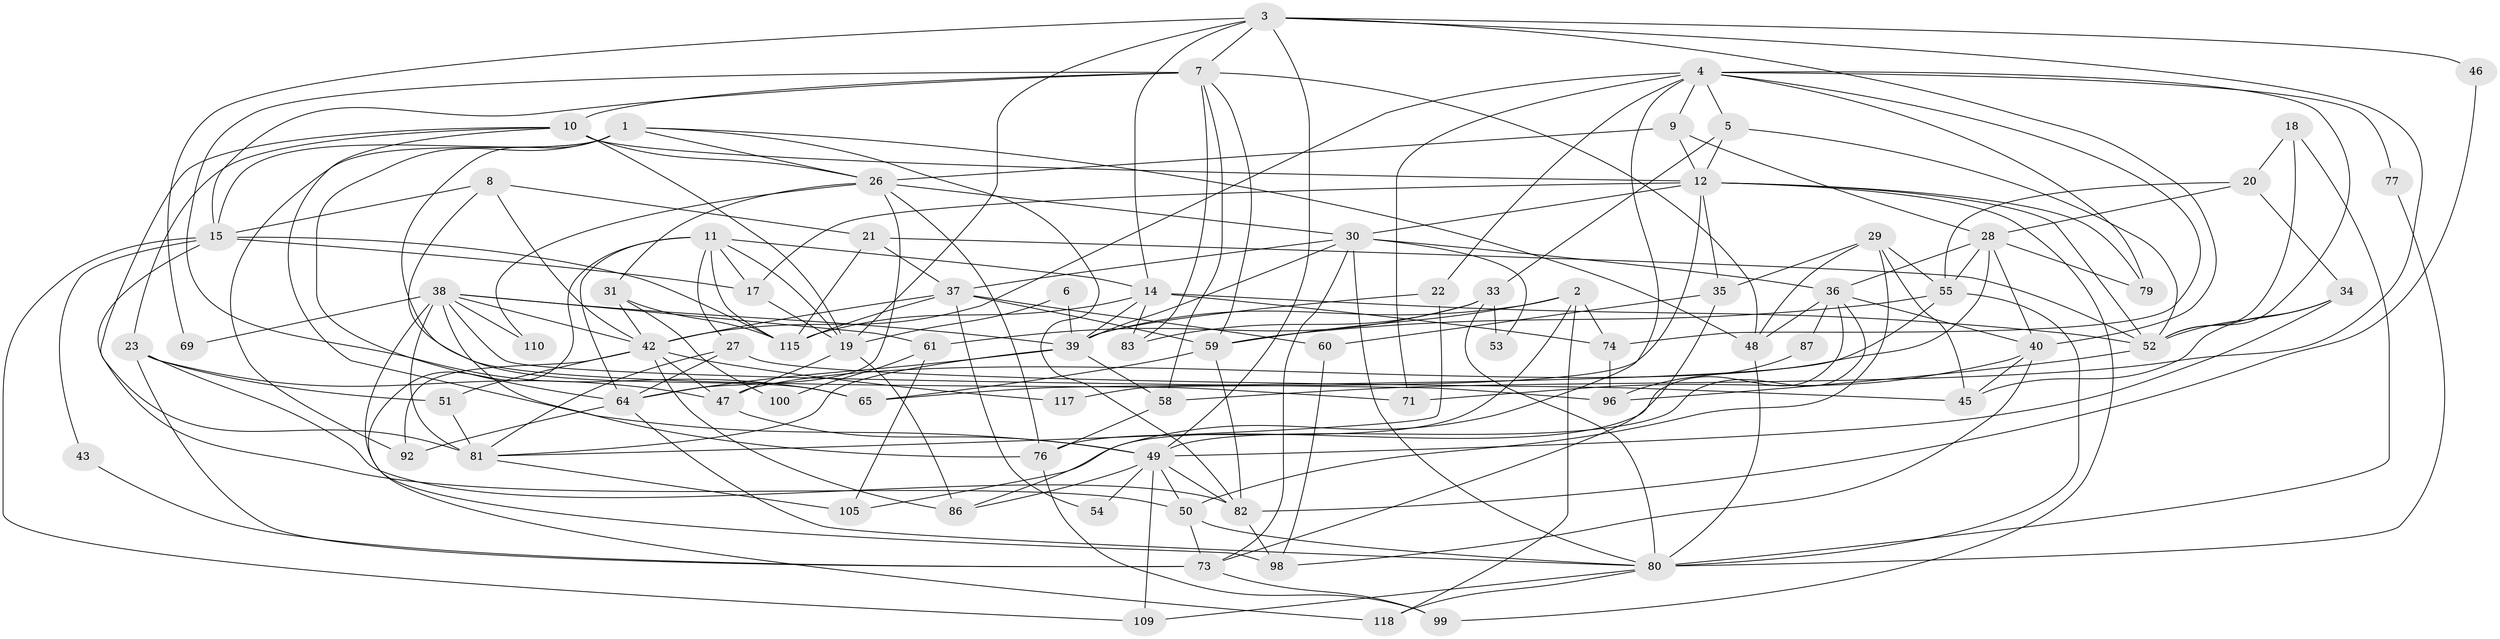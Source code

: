 // original degree distribution, {6: 0.09917355371900827, 2: 0.15702479338842976, 8: 0.008264462809917356, 4: 0.2231404958677686, 5: 0.1652892561983471, 7: 0.06611570247933884, 3: 0.2809917355371901}
// Generated by graph-tools (version 1.1) at 2025/11/02/27/25 16:11:19]
// undirected, 78 vertices, 196 edges
graph export_dot {
graph [start="1"]
  node [color=gray90,style=filled];
  1 [super="+32"];
  2 [super="+89"];
  3 [super="+111"];
  4 [super="+91"];
  5;
  6;
  7 [super="+57"];
  8 [super="+24"];
  9;
  10 [super="+85"];
  11 [super="+78"];
  12 [super="+13"];
  14 [super="+106"];
  15 [super="+16"];
  17 [super="+101"];
  18;
  19 [super="+25"];
  20 [super="+56"];
  21 [super="+121"];
  22;
  23 [super="+90"];
  26 [super="+88"];
  27 [super="+95"];
  28 [super="+113"];
  29 [super="+72"];
  30 [super="+107"];
  31;
  33 [super="+70"];
  34 [super="+68"];
  35 [super="+63"];
  36 [super="+41"];
  37 [super="+97"];
  38 [super="+67"];
  39 [super="+94"];
  40 [super="+44"];
  42 [super="+103"];
  43;
  45;
  46;
  47;
  48;
  49 [super="+112"];
  50 [super="+62"];
  51;
  52 [super="+75"];
  53;
  54;
  55 [super="+114"];
  58 [super="+66"];
  59 [super="+93"];
  60;
  61;
  64 [super="+119"];
  65;
  69;
  71 [super="+104"];
  73;
  74 [super="+120"];
  76;
  77;
  79;
  80 [super="+84"];
  81 [super="+102"];
  82 [super="+116"];
  83;
  86 [super="+108"];
  87;
  92;
  96;
  98;
  99;
  100;
  105;
  109;
  110;
  115;
  117;
  118;
  1 -- 26;
  1 -- 71;
  1 -- 92;
  1 -- 48;
  1 -- 82;
  1 -- 64;
  1 -- 15;
  2 -- 39;
  2 -- 118;
  2 -- 59;
  2 -- 76;
  2 -- 74;
  3 -- 14;
  3 -- 49;
  3 -- 40;
  3 -- 46;
  3 -- 69;
  3 -- 7;
  3 -- 58;
  3 -- 19;
  4 -- 79;
  4 -- 5;
  4 -- 52;
  4 -- 74;
  4 -- 86;
  4 -- 22;
  4 -- 9;
  4 -- 42;
  4 -- 77;
  4 -- 71;
  5 -- 12;
  5 -- 33;
  5 -- 52;
  6 -- 19;
  6 -- 39;
  7 -- 59;
  7 -- 65;
  7 -- 83;
  7 -- 48;
  7 -- 58;
  7 -- 10;
  7 -- 15;
  8 -- 65;
  8 -- 21;
  8 -- 42;
  8 -- 15;
  9 -- 12;
  9 -- 28;
  9 -- 26;
  10 -- 12;
  10 -- 26;
  10 -- 49;
  10 -- 19;
  10 -- 23;
  10 -- 81;
  11 -- 118;
  11 -- 115;
  11 -- 14 [weight=2];
  11 -- 19;
  11 -- 17;
  11 -- 27;
  11 -- 64 [weight=2];
  12 -- 35;
  12 -- 117;
  12 -- 17;
  12 -- 99;
  12 -- 30;
  12 -- 79;
  12 -- 52;
  14 -- 115;
  14 -- 83;
  14 -- 52;
  14 -- 74;
  14 -- 39;
  15 -- 115;
  15 -- 17;
  15 -- 50;
  15 -- 43;
  15 -- 109;
  17 -- 19;
  18 -- 52;
  18 -- 20;
  18 -- 80;
  19 -- 86;
  19 -- 47;
  20 -- 55;
  20 -- 28;
  20 -- 34;
  21 -- 115;
  21 -- 37;
  21 -- 52;
  22 -- 81;
  22 -- 39;
  23 -- 73;
  23 -- 82;
  23 -- 51;
  23 -- 47;
  26 -- 64;
  26 -- 110;
  26 -- 76;
  26 -- 30;
  26 -- 31;
  27 -- 64;
  27 -- 45;
  27 -- 81;
  28 -- 47;
  28 -- 36;
  28 -- 40;
  28 -- 79;
  28 -- 55;
  29 -- 55;
  29 -- 48;
  29 -- 35;
  29 -- 45;
  29 -- 50;
  30 -- 36;
  30 -- 37;
  30 -- 53;
  30 -- 73;
  30 -- 80;
  30 -- 39;
  31 -- 115;
  31 -- 100;
  31 -- 42;
  33 -- 61;
  33 -- 83;
  33 -- 53;
  33 -- 80;
  34 -- 45;
  34 -- 49;
  34 -- 52;
  35 -- 73;
  35 -- 60;
  36 -- 48;
  36 -- 87;
  36 -- 40;
  36 -- 105;
  36 -- 49;
  37 -- 115;
  37 -- 54;
  37 -- 60;
  37 -- 59;
  37 -- 42;
  38 -- 76;
  38 -- 69;
  38 -- 96;
  38 -- 98;
  38 -- 110;
  38 -- 81 [weight=2];
  38 -- 42;
  38 -- 61;
  38 -- 39;
  39 -- 58;
  39 -- 64;
  39 -- 81;
  40 -- 98;
  40 -- 45;
  40 -- 71;
  42 -- 86;
  42 -- 117;
  42 -- 51;
  42 -- 92;
  42 -- 47;
  43 -- 73;
  46 -- 82;
  47 -- 49;
  48 -- 80;
  49 -- 54;
  49 -- 109;
  49 -- 82;
  49 -- 50;
  49 -- 86;
  50 -- 80;
  50 -- 73;
  51 -- 81;
  52 -- 96;
  55 -- 80;
  55 -- 65;
  55 -- 59;
  58 -- 76;
  59 -- 65;
  59 -- 82;
  60 -- 98;
  61 -- 105;
  61 -- 100;
  64 -- 80;
  64 -- 92;
  73 -- 99;
  74 -- 96;
  76 -- 99;
  77 -- 80;
  80 -- 109;
  80 -- 118;
  81 -- 105;
  82 -- 98;
  87 -- 96;
}
